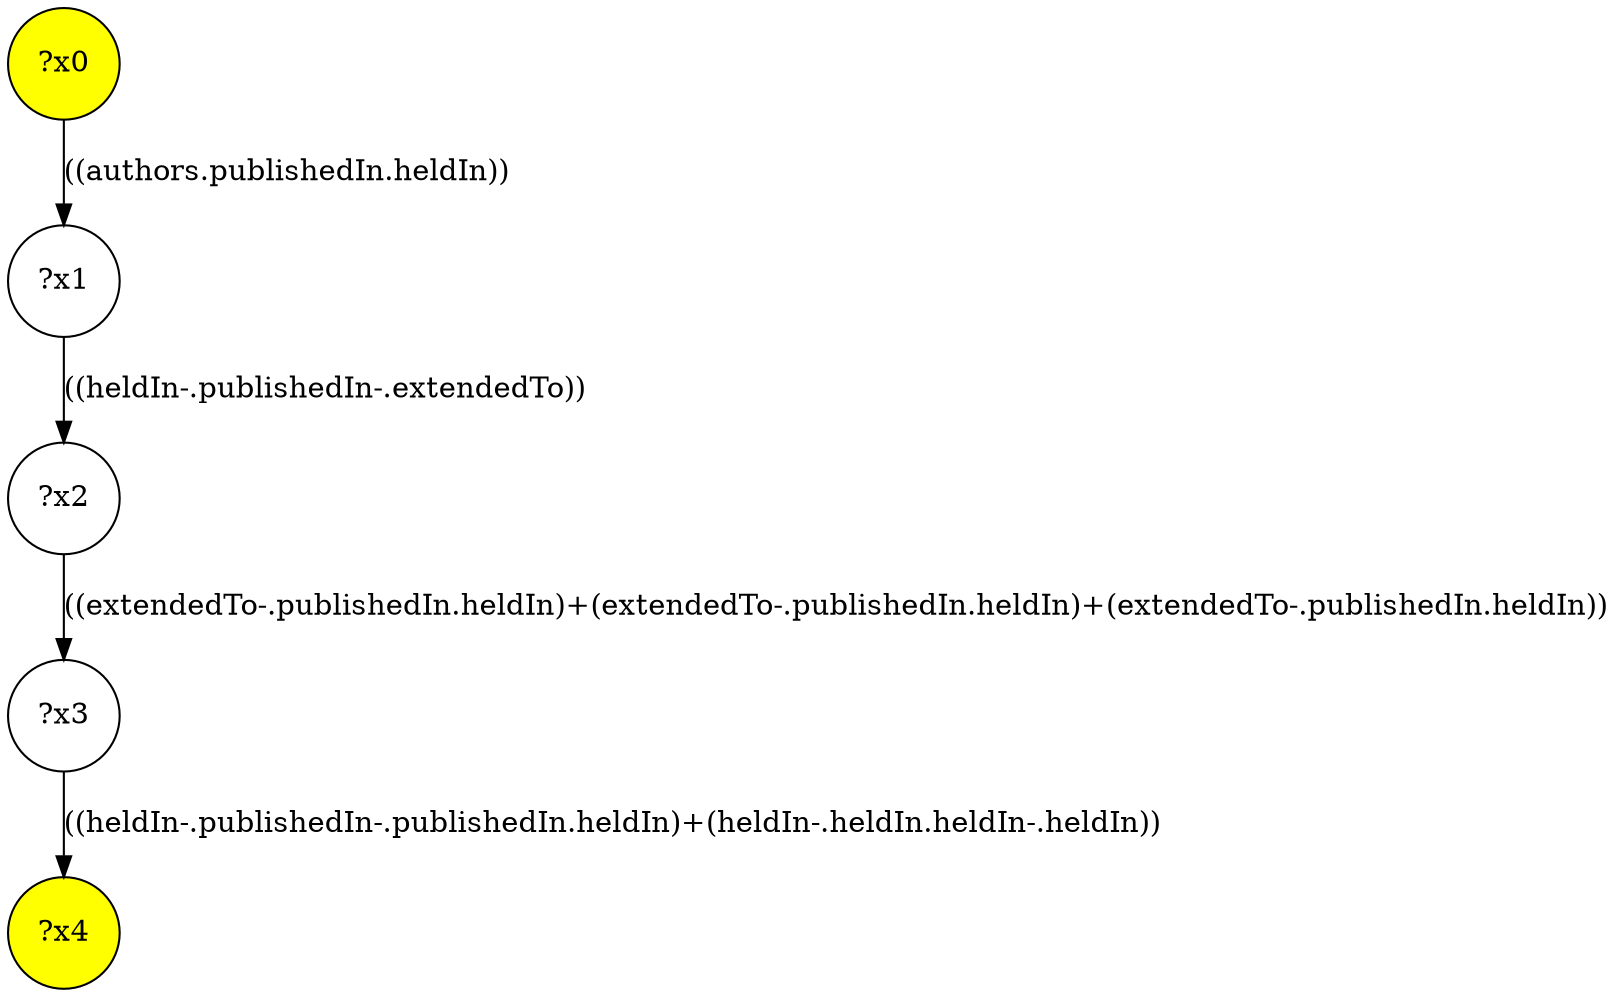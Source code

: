 digraph g {
	x0 [fillcolor="yellow", style="filled," shape=circle, label="?x0"];
	x4 [fillcolor="yellow", style="filled," shape=circle, label="?x4"];
	x1 [shape=circle, label="?x1"];
	x0 -> x1 [label="((authors.publishedIn.heldIn))"];
	x2 [shape=circle, label="?x2"];
	x1 -> x2 [label="((heldIn-.publishedIn-.extendedTo))"];
	x3 [shape=circle, label="?x3"];
	x2 -> x3 [label="((extendedTo-.publishedIn.heldIn)+(extendedTo-.publishedIn.heldIn)+(extendedTo-.publishedIn.heldIn))"];
	x3 -> x4 [label="((heldIn-.publishedIn-.publishedIn.heldIn)+(heldIn-.heldIn.heldIn-.heldIn))"];
}
